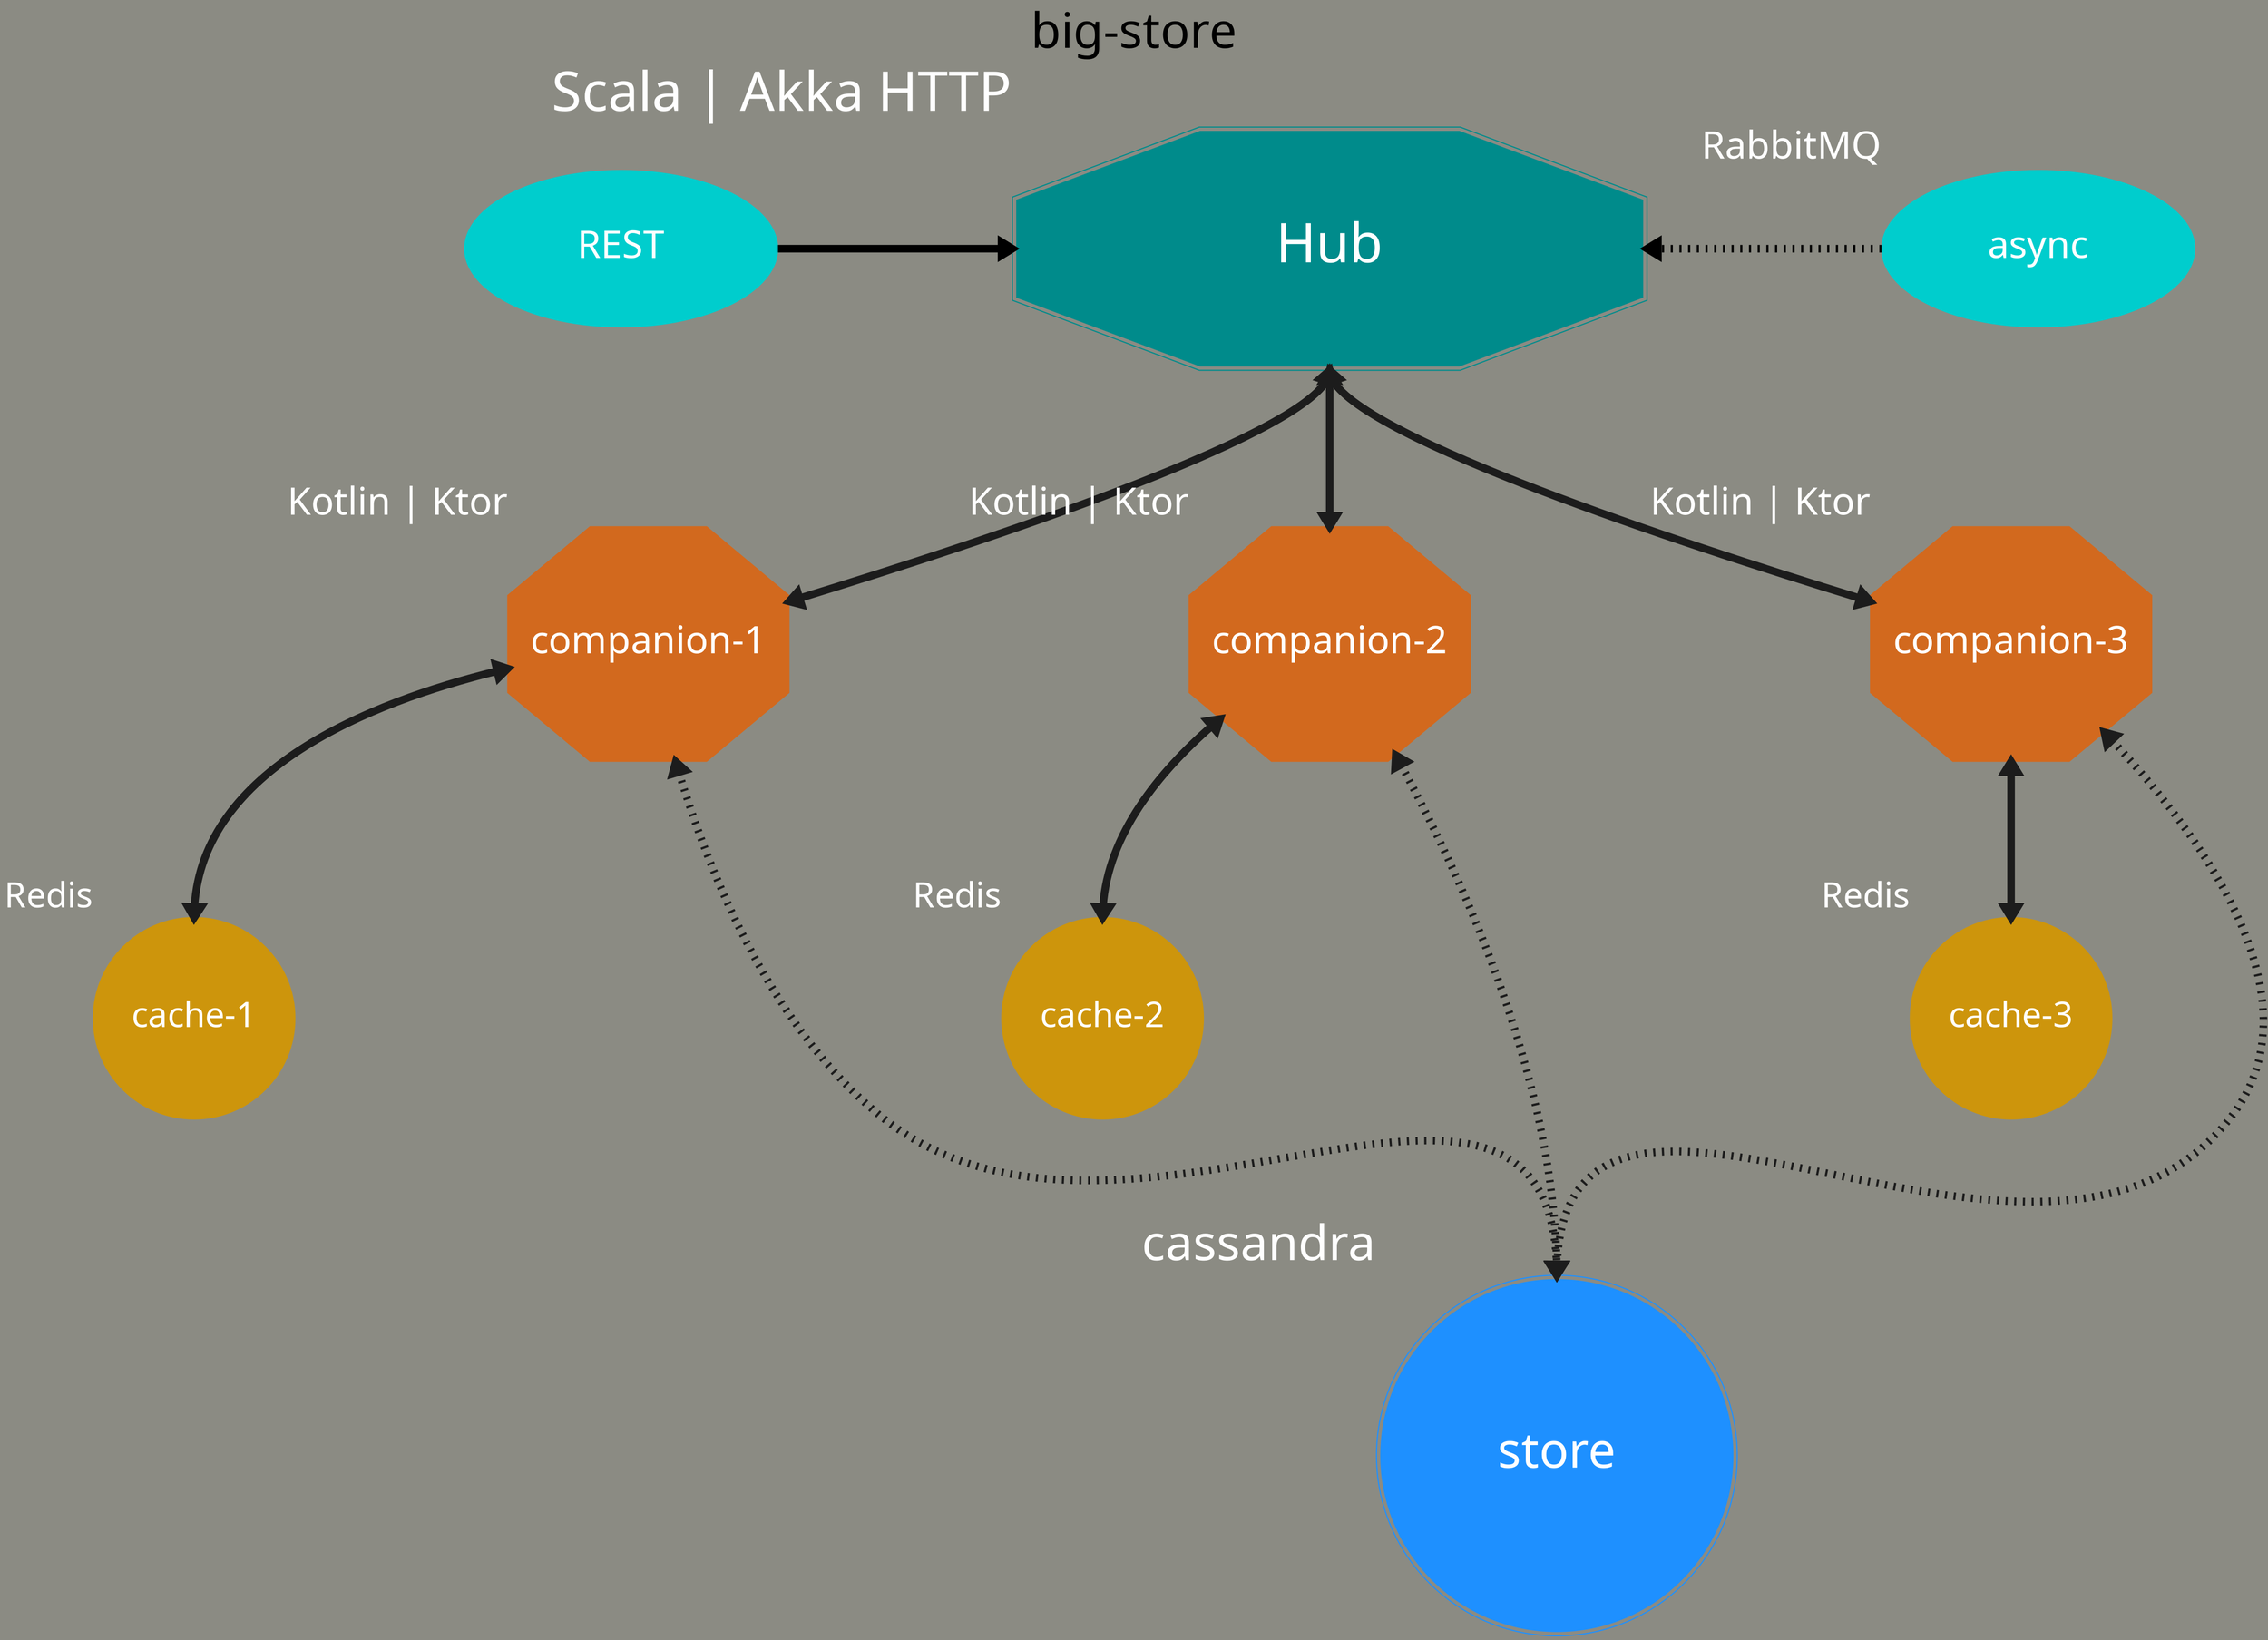 digraph bigstore {
    
    label="big-store"
    labelloc=t
    fontname="JetBrains Mono Medium"

    graph [fontsize=45 ranksep=2 bgcolor=ivory4]
    node [fontname="JetBrains Mono Medium" fontcolor=white]
    edge [dir=both penwidth=7] 
    nodesep=3

    subgraph hub {
        node [style=filled] 

        {rank=source;
            "Hub" [xlabel="Scala | Akka HTTP" fontsize=50 shape=doubleoctagon color=cyan4 height=3 width=8]
            "REST" [fontsize=35 shape=oval color=cyan3 height=2 width=4]
            "async" [xlabel="RabbitMQ" fontsize=35 shape=oval color=cyan3 height=2 width=4]
        }

        "REST" -> "Hub" [dir=both headport=w] 
        "Hub" -> "async" [style=invis]
        "async" -> "Hub" [headport=e style=dotted]
        
    }
    
    subgraph companions {
        node [
                xlabel="Kotlin | Ktor"
                padding=5 fontsize=35 shape=octagon style=filled color=chocolate height=3 colorsheme=paired12
            ]
        edge [style=bold colorscheme="paired12"]

        "companion-1"
        "companion-2"
        "companion-3"
    }

    subgraph caches {
        node [
                xlabel="Redis"
                padding=5 fontsize=32 shape=circle style=filled color=darkgoldenrod3 colorsheme=paired12
            ]
        edge [style=bold colorscheme="paired12"]

        "cache-1"
        "cache-2"
        "cache-3"
    }

    subgraph store {
        node [fontsize=45 shape=doublecircle width=4.5 style=filled color=dodgerblue1]

        { rank=sink; 
            "store" [xlabel="cassandra"]
        }
    }

    subgraph companions_connections {
        "companion-1" -> "store" [headport=n color=grey11 style=dotted]
        "companion-2" -> "store" [headport=n color=grey11 style=dotted]
        "companion-3" -> "store" [headport=n color=grey11 style=dotted]
        
        "companion-1" -> "cache-1" [headport=n color=grey11]
        "companion-2" -> "cache-2" [headport=n color=grey11]
        "companion-3" -> "cache-3" [headport=n color=grey11]
    }


    subgraph Hub_service_connections {
        "companion-1" -> "Hub" [headport=s color=grey11]
        "companion-2" -> "Hub" [headport=s color=grey11]
        "companion-3" -> "Hub" [headport=s color=grey11]
    }

}